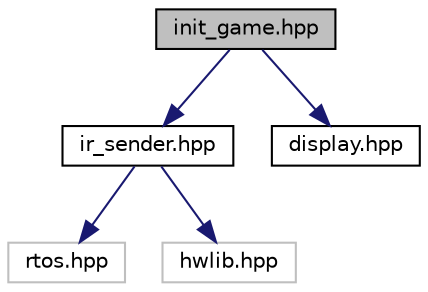 digraph "init_game.hpp"
{
  edge [fontname="Helvetica",fontsize="10",labelfontname="Helvetica",labelfontsize="10"];
  node [fontname="Helvetica",fontsize="10",shape=record];
  Node0 [label="init_game.hpp",height=0.2,width=0.4,color="black", fillcolor="grey75", style="filled", fontcolor="black"];
  Node0 -> Node1 [color="midnightblue",fontsize="10",style="solid"];
  Node1 [label="ir_sender.hpp",height=0.2,width=0.4,color="black", fillcolor="white", style="filled",URL="$ir__sender_8hpp_source.html"];
  Node1 -> Node2 [color="midnightblue",fontsize="10",style="solid"];
  Node2 [label="rtos.hpp",height=0.2,width=0.4,color="grey75", fillcolor="white", style="filled"];
  Node1 -> Node3 [color="midnightblue",fontsize="10",style="solid"];
  Node3 [label="hwlib.hpp",height=0.2,width=0.4,color="grey75", fillcolor="white", style="filled"];
  Node0 -> Node4 [color="midnightblue",fontsize="10",style="solid"];
  Node4 [label="display.hpp",height=0.2,width=0.4,color="black", fillcolor="white", style="filled",URL="$display_8hpp.html"];
}
